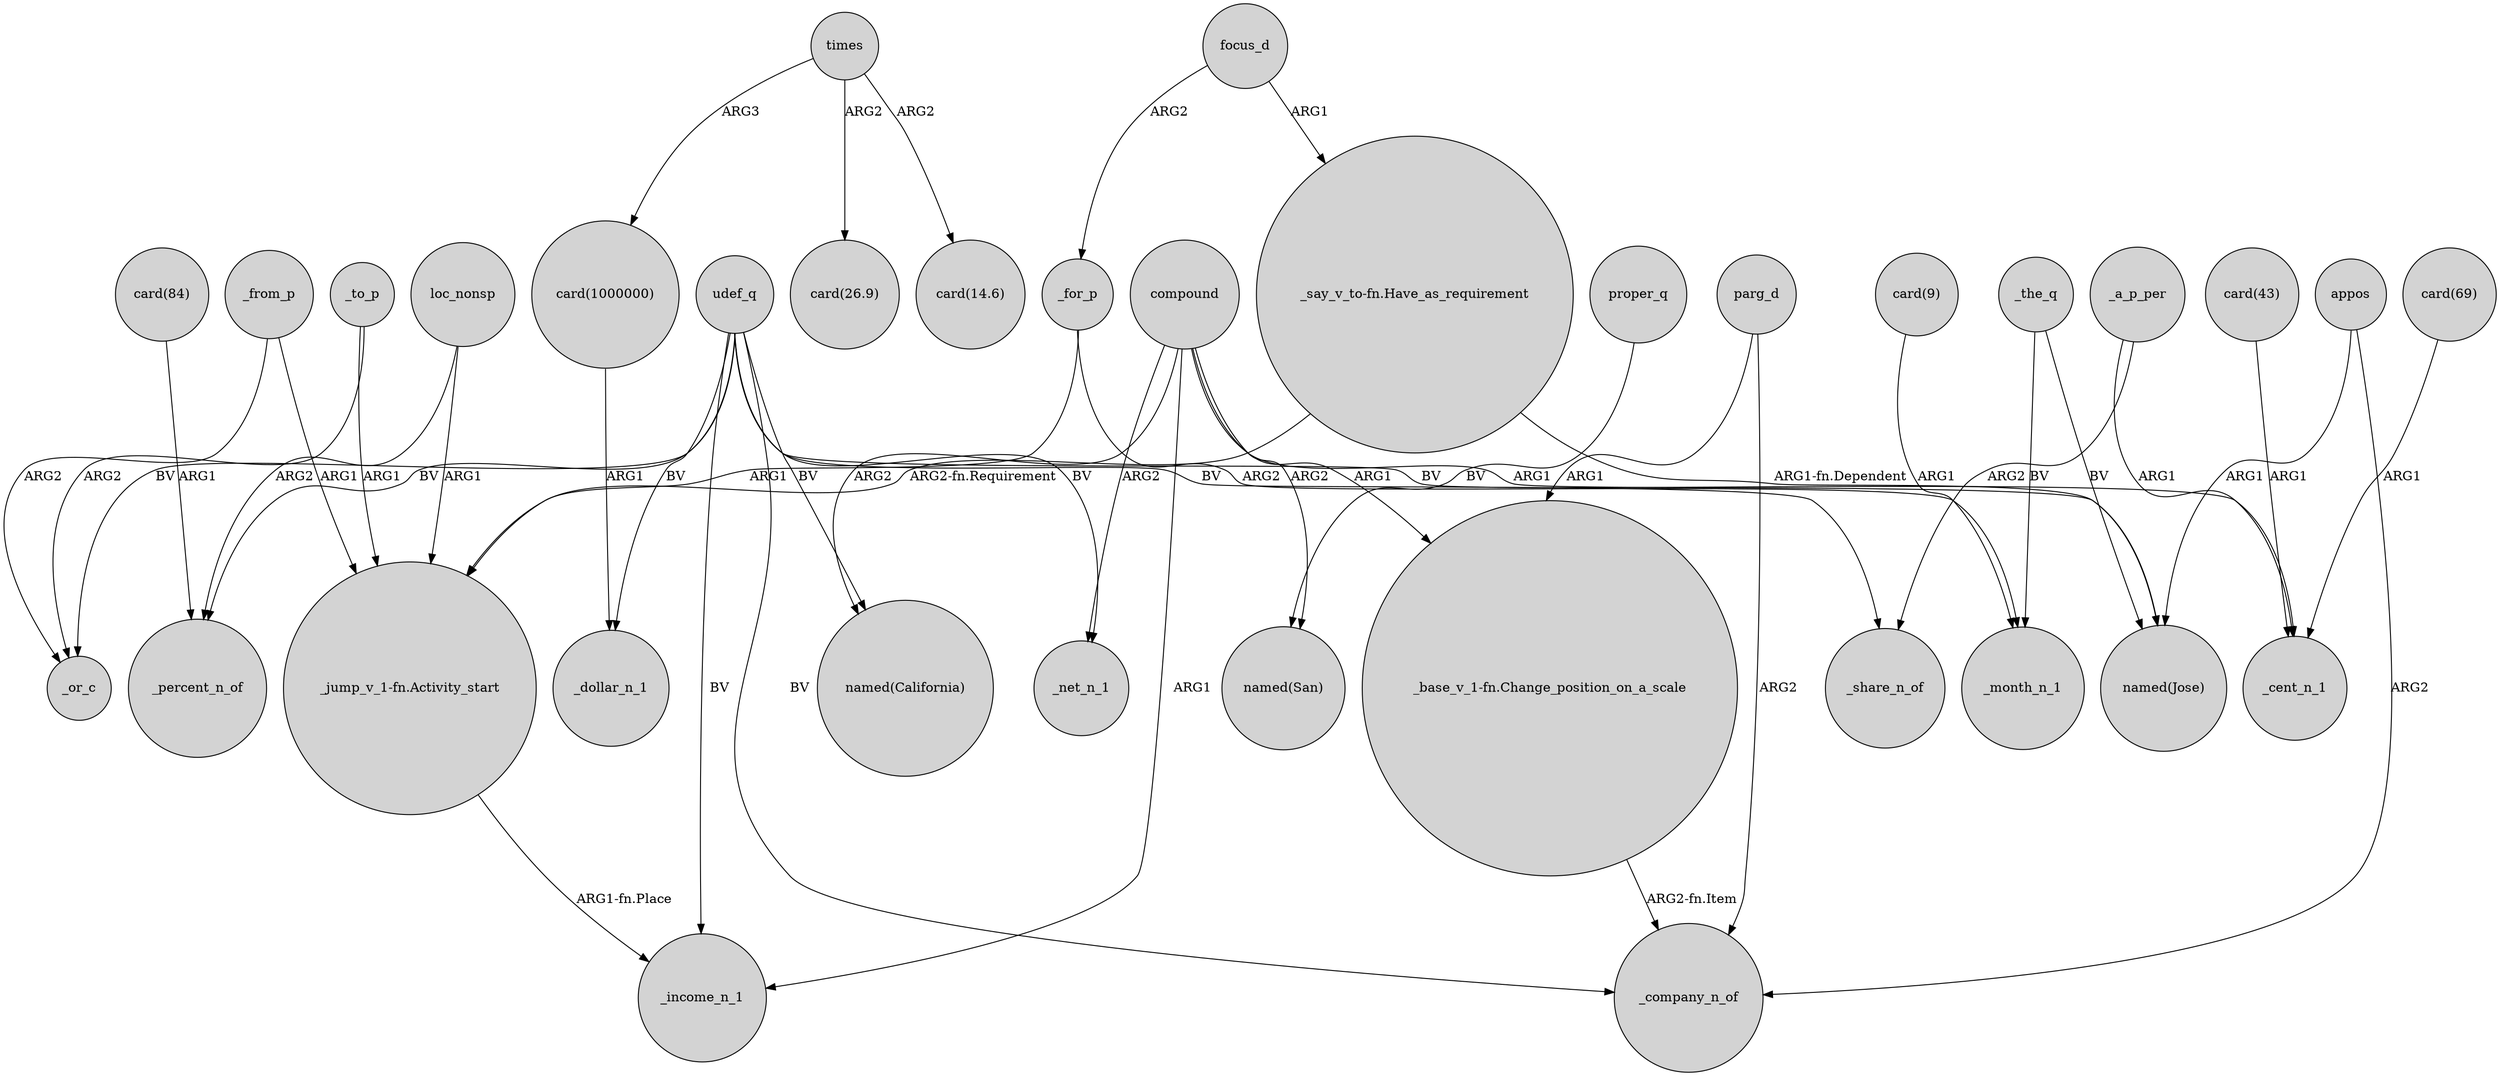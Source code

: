digraph {
	node [shape=circle style=filled]
	_to_p -> _or_c [label=ARG2]
	"card(84)" -> _percent_n_of [label=ARG1]
	times -> "card(14.6)" [label=ARG2]
	compound -> _net_n_1 [label=ARG2]
	parg_d -> "_base_v_1-fn.Change_position_on_a_scale" [label=ARG1]
	compound -> "named(Jose)" [label=ARG1]
	_from_p -> "_jump_v_1-fn.Activity_start" [label=ARG1]
	_a_p_per -> _cent_n_1 [label=ARG1]
	_the_q -> _month_n_1 [label=BV]
	udef_q -> _income_n_1 [label=BV]
	compound -> "named(California)" [label=ARG2]
	"_base_v_1-fn.Change_position_on_a_scale" -> _company_n_of [label="ARG2-fn.Item"]
	focus_d -> "_say_v_to-fn.Have_as_requirement" [label=ARG1]
	appos -> "named(Jose)" [label=ARG1]
	times -> "card(1000000)" [label=ARG3]
	parg_d -> _company_n_of [label=ARG2]
	"card(43)" -> _cent_n_1 [label=ARG1]
	_the_q -> "named(Jose)" [label=BV]
	udef_q -> _cent_n_1 [label=BV]
	"_say_v_to-fn.Have_as_requirement" -> "named(Jose)" [label="ARG1-fn.Dependent"]
	"card(69)" -> _cent_n_1 [label=ARG1]
	udef_q -> _or_c [label=BV]
	udef_q -> "named(California)" [label=BV]
	"_jump_v_1-fn.Activity_start" -> _income_n_1 [label="ARG1-fn.Place"]
	compound -> _income_n_1 [label=ARG1]
	_a_p_per -> _share_n_of [label=ARG2]
	udef_q -> _percent_n_of [label=BV]
	udef_q -> _share_n_of [label=BV]
	udef_q -> _net_n_1 [label=BV]
	udef_q -> _company_n_of [label=BV]
	udef_q -> _dollar_n_1 [label=BV]
	times -> "card(26.9)" [label=ARG2]
	"card(1000000)" -> _dollar_n_1 [label=ARG1]
	loc_nonsp -> "_jump_v_1-fn.Activity_start" [label=ARG1]
	_from_p -> _or_c [label=ARG2]
	compound -> "_base_v_1-fn.Change_position_on_a_scale" [label=ARG1]
	"_say_v_to-fn.Have_as_requirement" -> "_jump_v_1-fn.Activity_start" [label="ARG2-fn.Requirement"]
	compound -> "named(San)" [label=ARG2]
	appos -> _company_n_of [label=ARG2]
	proper_q -> "named(San)" [label=BV]
	"card(9)" -> _month_n_1 [label=ARG1]
	focus_d -> _for_p [label=ARG2]
	_to_p -> "_jump_v_1-fn.Activity_start" [label=ARG1]
	_for_p -> _month_n_1 [label=ARG2]
	_for_p -> "_jump_v_1-fn.Activity_start" [label=ARG1]
	loc_nonsp -> _percent_n_of [label=ARG2]
}
